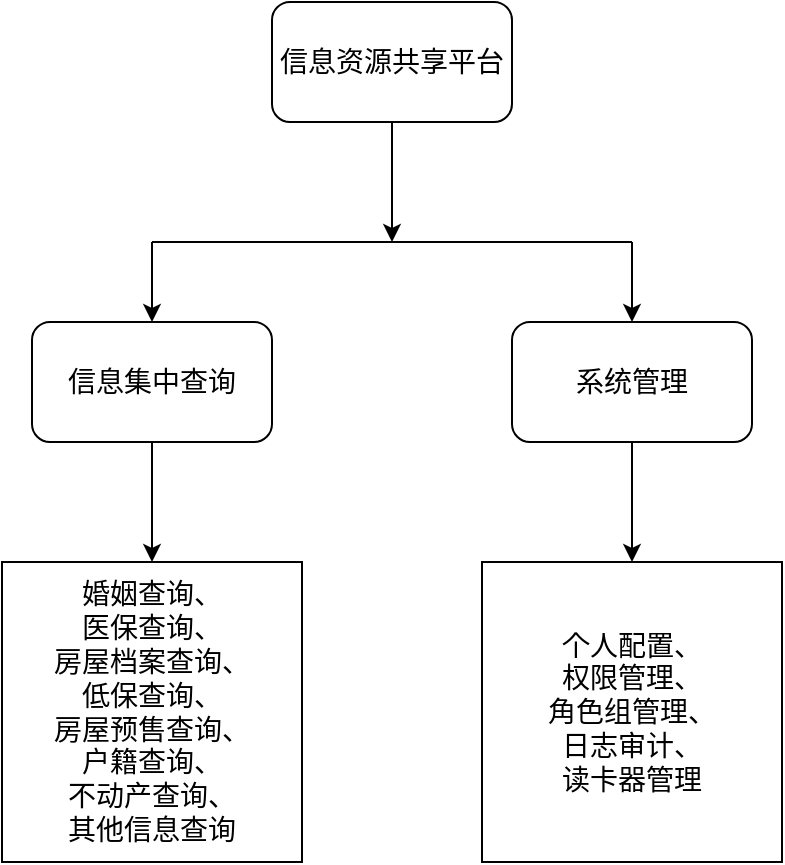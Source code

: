 <mxfile version="10.9.8" type="github"><diagram id="MX2okGo8Sr6Guq2f2iGe" name="Page-1"><mxGraphModel dx="1038" dy="581" grid="1" gridSize="10" guides="1" tooltips="1" connect="1" arrows="1" fold="1" page="1" pageScale="1" pageWidth="827" pageHeight="1169" math="0" shadow="0"><root><mxCell id="0"/><mxCell id="1" parent="0"/><mxCell id="5Da1-MyWDpokhvCiY22N-6" style="edgeStyle=orthogonalEdgeStyle;rounded=0;orthogonalLoop=1;jettySize=auto;html=1;exitX=0.5;exitY=1;exitDx=0;exitDy=0;" parent="1" source="5Da1-MyWDpokhvCiY22N-4" edge="1"><mxGeometry relative="1" as="geometry"><mxPoint x="400" y="200" as="targetPoint"/></mxGeometry></mxCell><mxCell id="5Da1-MyWDpokhvCiY22N-4" value="&lt;font style=&quot;font-size: 14px&quot;&gt;信息资源共享平台&lt;/font&gt;" style="rounded=1;whiteSpace=wrap;html=1;" parent="1" vertex="1"><mxGeometry x="340" y="80" width="120" height="60" as="geometry"/></mxCell><mxCell id="5Da1-MyWDpokhvCiY22N-10" value="" style="endArrow=none;html=1;" parent="1" edge="1"><mxGeometry width="50" height="50" relative="1" as="geometry"><mxPoint x="280" y="200" as="sourcePoint"/><mxPoint x="520" y="200" as="targetPoint"/><Array as="points"><mxPoint x="400" y="200"/></Array></mxGeometry></mxCell><mxCell id="ttSr5zGotnw410sg3g0S-1" style="edgeStyle=orthogonalEdgeStyle;rounded=0;orthogonalLoop=1;jettySize=auto;html=1;exitX=0.5;exitY=1;exitDx=0;exitDy=0;entryX=0.5;entryY=0;entryDx=0;entryDy=0;" parent="1" source="5Da1-MyWDpokhvCiY22N-12" target="5Da1-MyWDpokhvCiY22N-23" edge="1"><mxGeometry relative="1" as="geometry"/></mxCell><mxCell id="5Da1-MyWDpokhvCiY22N-13" value="" style="endArrow=classic;html=1;" parent="1" edge="1" source="5Da1-MyWDpokhvCiY22N-12"><mxGeometry width="50" height="50" relative="1" as="geometry"><mxPoint x="280" y="200" as="sourcePoint"/><mxPoint x="280" y="280" as="targetPoint"/></mxGeometry></mxCell><mxCell id="5Da1-MyWDpokhvCiY22N-19" value="&lt;font style=&quot;font-size: 14px&quot;&gt;系统管理&lt;/font&gt;" style="rounded=1;whiteSpace=wrap;html=1;" parent="1" vertex="1"><mxGeometry x="460" y="240" width="120" height="60" as="geometry"/></mxCell><mxCell id="5Da1-MyWDpokhvCiY22N-23" value="&lt;font style=&quot;font-size: 14px&quot;&gt;婚姻查询、&lt;br&gt;医保查询、&lt;br&gt;房屋档案查询、&lt;br&gt;低保查询、&lt;br&gt;房屋预售查询、&lt;br&gt;户籍查询、&lt;br&gt;不动产查询、&lt;br&gt;其他信息查询&lt;/font&gt;" style="whiteSpace=wrap;html=1;aspect=fixed;" parent="1" vertex="1"><mxGeometry x="205" y="360" width="150" height="150" as="geometry"/></mxCell><mxCell id="5Da1-MyWDpokhvCiY22N-24" value="&lt;font style=&quot;font-size: 14px&quot;&gt;个人配置、&lt;br&gt;权限管理、&lt;br&gt;角色组管理、&lt;br&gt;日志审计、&lt;br&gt;读卡器管理&lt;/font&gt;" style="whiteSpace=wrap;html=1;aspect=fixed;" parent="1" vertex="1"><mxGeometry x="445" y="360" width="150" height="150" as="geometry"/></mxCell><mxCell id="5Da1-MyWDpokhvCiY22N-25" value="" style="endArrow=classic;html=1;exitX=0.5;exitY=1;exitDx=0;exitDy=0;entryX=0.5;entryY=0;entryDx=0;entryDy=0;" parent="1" source="5Da1-MyWDpokhvCiY22N-19" target="5Da1-MyWDpokhvCiY22N-24" edge="1"><mxGeometry width="50" height="50" relative="1" as="geometry"><mxPoint x="130" y="620" as="sourcePoint"/><mxPoint x="180" y="570" as="targetPoint"/></mxGeometry></mxCell><mxCell id="5Da1-MyWDpokhvCiY22N-12" value="&lt;font style=&quot;font-size: 14px&quot;&gt;信息集中查询&lt;/font&gt;" style="rounded=1;whiteSpace=wrap;html=1;" parent="1" vertex="1"><mxGeometry x="220" y="240" width="120" height="60" as="geometry"/></mxCell><mxCell id="N8kKiedO6iD7lhG-OX78-1" value="" style="endArrow=classic;html=1;" edge="1" parent="1" target="5Da1-MyWDpokhvCiY22N-12"><mxGeometry width="50" height="50" relative="1" as="geometry"><mxPoint x="280" y="200" as="sourcePoint"/><mxPoint x="280" y="280" as="targetPoint"/></mxGeometry></mxCell><mxCell id="N8kKiedO6iD7lhG-OX78-2" value="" style="endArrow=classic;html=1;entryX=0.5;entryY=0;entryDx=0;entryDy=0;" edge="1" parent="1" target="5Da1-MyWDpokhvCiY22N-19"><mxGeometry width="50" height="50" relative="1" as="geometry"><mxPoint x="520" y="200" as="sourcePoint"/><mxPoint x="260" y="530" as="targetPoint"/></mxGeometry></mxCell></root></mxGraphModel></diagram></mxfile>